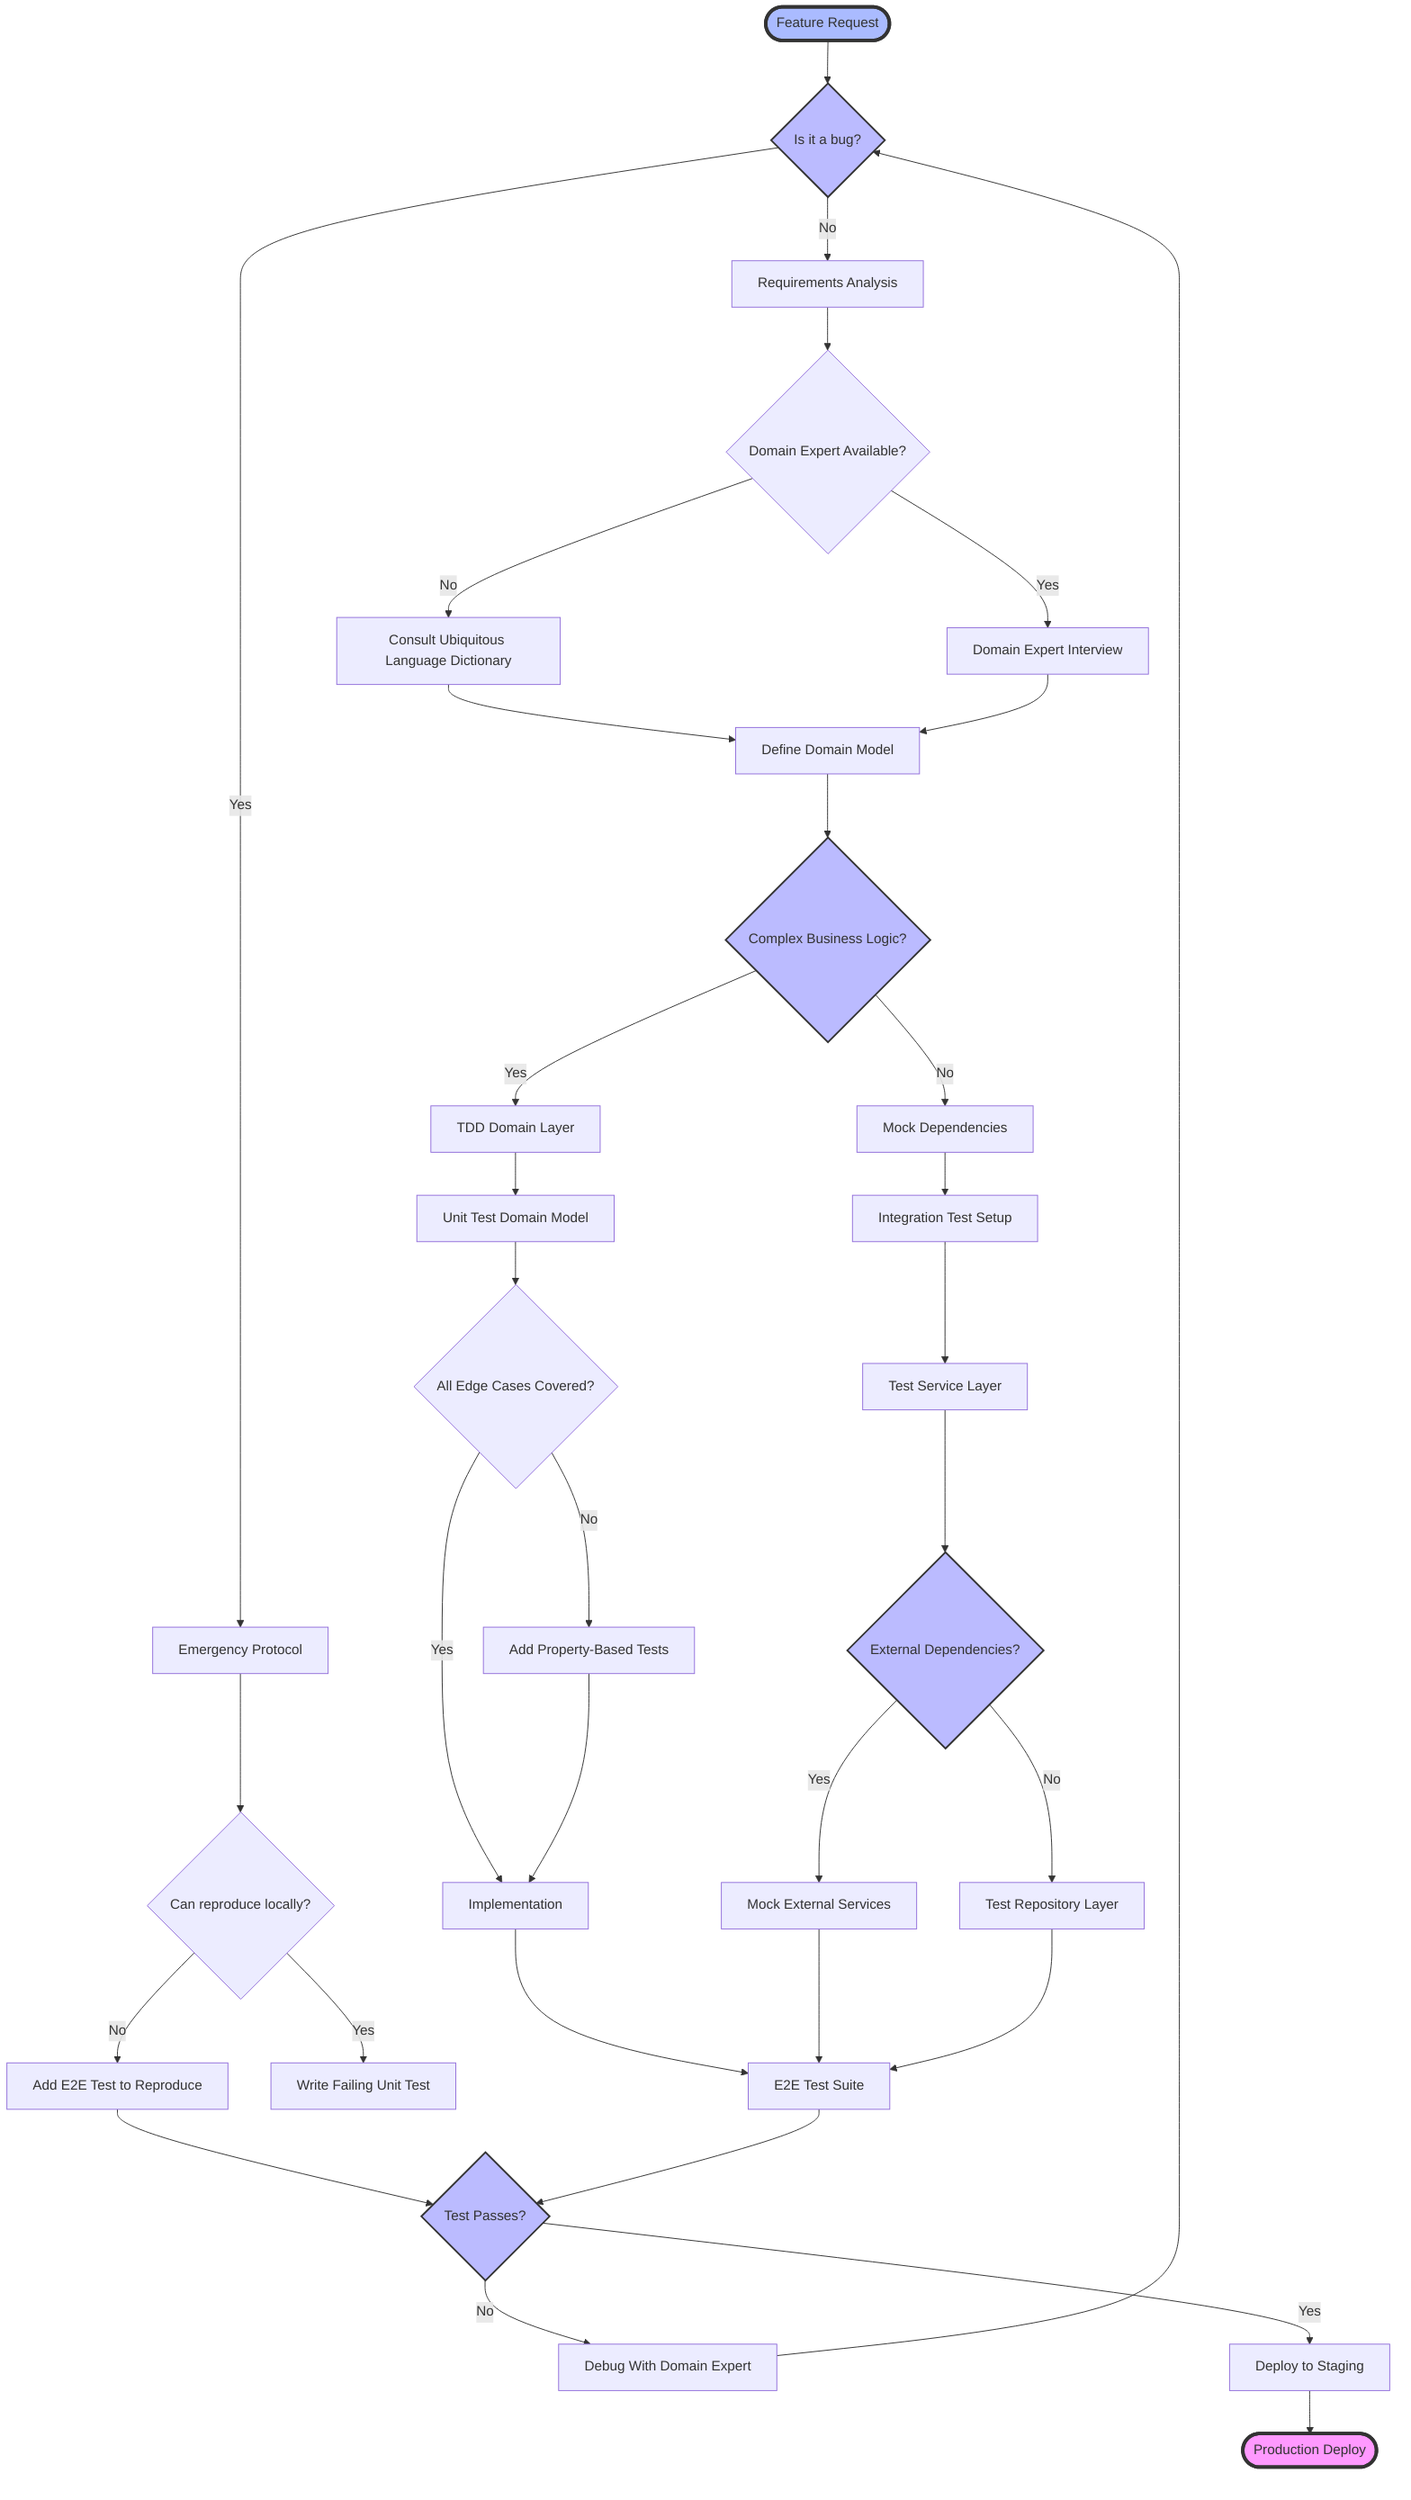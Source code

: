 flowchart TD
    Start([Feature Request]) --> A{Is it a bug?}
    A -->|Yes| B[Emergency Protocol]
    A -->|No| C[Requirements Analysis]
    
    B --> D{Can reproduce locally?}
    D -->|No| E[Add E2E Test to Reproduce]
    D -->|Yes| F[Write Failing Unit Test]
    
    C --> G{Domain Expert Available?}
    G -->|No| H[Consult Ubiquitous Language Dictionary]
    G -->|Yes| I[Domain Expert Interview]
    
    H --> J[Define Domain Model]
    I --> J
    
    J --> K{Complex Business Logic?}
    K -->|Yes| L[TDD Domain Layer]
    K -->|No| M[Mock Dependencies]
    
    L --> N[Unit Test Domain Model]
    M --> O[Integration Test Setup]
    
    N --> P{All Edge Cases Covered?}
    P -->|No| Q[Add Property-Based Tests]
    P -->|Yes| R[Implementation]
    
    O --> S[Test Service Layer]
    S --> T{External Dependencies?}
    T -->|Yes| U[Mock External Services]
    T -->|No| V[Test Repository Layer]
    
    Q --> R
    R --> W[E2E Test Suite]
    U --> W
    V --> W
    
    E --> X{Test Passes?}
    W --> X
    
    X -->|No| Y[Debug With Domain Expert]
    X -->|Yes| Z[Deploy to Staging]
    
    Y --> A
    Z --> End([Production Deploy])
    
    style Start fill:#abf,stroke:#333,stroke-width:4px
    style End fill:#f9f,stroke:#333,stroke-width:4px
    style A fill:#bbf,stroke:#333,stroke-width:2px
    style K fill:#bbf,stroke:#333,stroke-width:2px
    style T fill:#bbf,stroke:#333,stroke-width:2px
    style X fill:#bbf,stroke:#333,stroke-width:2px